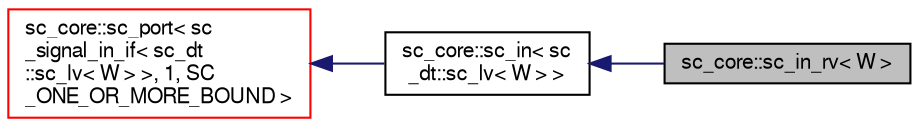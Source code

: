digraph "sc_core::sc_in_rv&lt; W &gt;"
{
  edge [fontname="FreeSans",fontsize="10",labelfontname="FreeSans",labelfontsize="10"];
  node [fontname="FreeSans",fontsize="10",shape=record];
  rankdir="LR";
  Node0 [label="sc_core::sc_in_rv\< W \>",height=0.2,width=0.4,color="black", fillcolor="grey75", style="filled", fontcolor="black"];
  Node1 -> Node0 [dir="back",color="midnightblue",fontsize="10",style="solid",fontname="FreeSans"];
  Node1 [label="sc_core::sc_in\< sc\l_dt::sc_lv\< W \> \>",height=0.2,width=0.4,color="black", fillcolor="white", style="filled",URL="$a01288.html"];
  Node2 -> Node1 [dir="back",color="midnightblue",fontsize="10",style="solid",fontname="FreeSans"];
  Node2 [label="sc_core::sc_port\< sc\l_signal_in_if\< sc_dt\l::sc_lv\< W \> \>, 1, SC\l_ONE_OR_MORE_BOUND \>",height=0.2,width=0.4,color="red", fillcolor="white", style="filled",URL="$a01224.html"];
}
